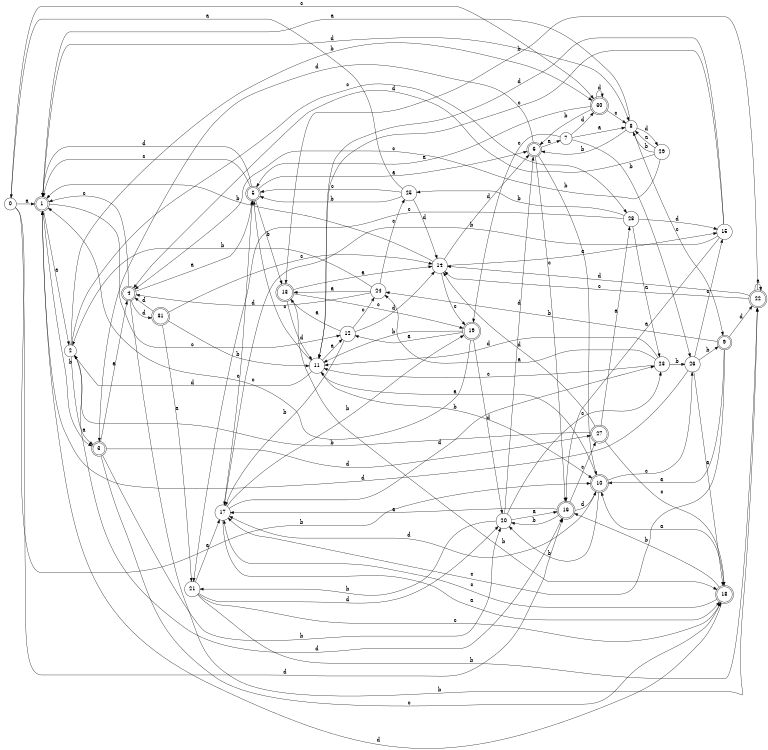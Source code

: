 digraph n26_9 {
__start0 [label="" shape="none"];

rankdir=LR;
size="8,5";

s0 [style="filled", color="black", fillcolor="white" shape="circle", label="0"];
s1 [style="rounded,filled", color="black", fillcolor="white" shape="doublecircle", label="1"];
s2 [style="filled", color="black", fillcolor="white" shape="circle", label="2"];
s3 [style="rounded,filled", color="black", fillcolor="white" shape="doublecircle", label="3"];
s4 [style="rounded,filled", color="black", fillcolor="white" shape="doublecircle", label="4"];
s5 [style="rounded,filled", color="black", fillcolor="white" shape="doublecircle", label="5"];
s6 [style="rounded,filled", color="black", fillcolor="white" shape="doublecircle", label="6"];
s7 [style="filled", color="black", fillcolor="white" shape="circle", label="7"];
s8 [style="filled", color="black", fillcolor="white" shape="circle", label="8"];
s9 [style="rounded,filled", color="black", fillcolor="white" shape="doublecircle", label="9"];
s10 [style="rounded,filled", color="black", fillcolor="white" shape="doublecircle", label="10"];
s11 [style="filled", color="black", fillcolor="white" shape="circle", label="11"];
s12 [style="filled", color="black", fillcolor="white" shape="circle", label="12"];
s13 [style="rounded,filled", color="black", fillcolor="white" shape="doublecircle", label="13"];
s14 [style="filled", color="black", fillcolor="white" shape="circle", label="14"];
s15 [style="filled", color="black", fillcolor="white" shape="circle", label="15"];
s16 [style="rounded,filled", color="black", fillcolor="white" shape="doublecircle", label="16"];
s17 [style="filled", color="black", fillcolor="white" shape="circle", label="17"];
s18 [style="rounded,filled", color="black", fillcolor="white" shape="doublecircle", label="18"];
s19 [style="rounded,filled", color="black", fillcolor="white" shape="doublecircle", label="19"];
s20 [style="filled", color="black", fillcolor="white" shape="circle", label="20"];
s21 [style="filled", color="black", fillcolor="white" shape="circle", label="21"];
s22 [style="rounded,filled", color="black", fillcolor="white" shape="doublecircle", label="22"];
s23 [style="filled", color="black", fillcolor="white" shape="circle", label="23"];
s24 [style="filled", color="black", fillcolor="white" shape="circle", label="24"];
s25 [style="filled", color="black", fillcolor="white" shape="circle", label="25"];
s26 [style="filled", color="black", fillcolor="white" shape="circle", label="26"];
s27 [style="rounded,filled", color="black", fillcolor="white" shape="doublecircle", label="27"];
s28 [style="filled", color="black", fillcolor="white" shape="circle", label="28"];
s29 [style="filled", color="black", fillcolor="white" shape="circle", label="29"];
s30 [style="rounded,filled", color="black", fillcolor="white" shape="doublecircle", label="30"];
s31 [style="rounded,filled", color="black", fillcolor="white" shape="doublecircle", label="31"];
s0 -> s1 [label="a"];
s0 -> s10 [label="b"];
s0 -> s30 [label="c"];
s0 -> s16 [label="d"];
s1 -> s2 [label="a"];
s1 -> s3 [label="b"];
s1 -> s12 [label="c"];
s1 -> s8 [label="d"];
s2 -> s3 [label="a"];
s2 -> s30 [label="b"];
s2 -> s28 [label="c"];
s2 -> s16 [label="d"];
s3 -> s4 [label="a"];
s3 -> s20 [label="b"];
s3 -> s18 [label="c"];
s3 -> s27 [label="d"];
s4 -> s5 [label="a"];
s4 -> s22 [label="b"];
s4 -> s1 [label="c"];
s4 -> s31 [label="d"];
s5 -> s6 [label="a"];
s5 -> s13 [label="b"];
s5 -> s1 [label="c"];
s5 -> s1 [label="d"];
s6 -> s7 [label="a"];
s6 -> s10 [label="b"];
s6 -> s16 [label="c"];
s6 -> s3 [label="d"];
s7 -> s8 [label="a"];
s7 -> s26 [label="b"];
s7 -> s19 [label="c"];
s7 -> s30 [label="d"];
s8 -> s1 [label="a"];
s8 -> s6 [label="b"];
s8 -> s9 [label="c"];
s8 -> s29 [label="d"];
s9 -> s10 [label="a"];
s9 -> s24 [label="b"];
s9 -> s17 [label="c"];
s9 -> s22 [label="d"];
s10 -> s11 [label="a"];
s10 -> s20 [label="b"];
s10 -> s26 [label="c"];
s10 -> s17 [label="d"];
s11 -> s12 [label="a"];
s11 -> s10 [label="b"];
s11 -> s5 [label="c"];
s11 -> s2 [label="d"];
s12 -> s13 [label="a"];
s12 -> s17 [label="b"];
s12 -> s24 [label="c"];
s12 -> s14 [label="d"];
s13 -> s14 [label="a"];
s13 -> s18 [label="b"];
s13 -> s19 [label="c"];
s13 -> s11 [label="d"];
s14 -> s15 [label="a"];
s14 -> s1 [label="b"];
s14 -> s19 [label="c"];
s14 -> s6 [label="d"];
s15 -> s16 [label="a"];
s15 -> s17 [label="b"];
s15 -> s11 [label="c"];
s15 -> s11 [label="d"];
s16 -> s17 [label="a"];
s16 -> s20 [label="b"];
s16 -> s27 [label="c"];
s16 -> s10 [label="d"];
s17 -> s18 [label="a"];
s17 -> s19 [label="b"];
s17 -> s5 [label="c"];
s17 -> s23 [label="d"];
s18 -> s10 [label="a"];
s18 -> s16 [label="b"];
s18 -> s17 [label="c"];
s18 -> s1 [label="d"];
s19 -> s12 [label="a"];
s19 -> s11 [label="b"];
s19 -> s1 [label="c"];
s19 -> s20 [label="d"];
s20 -> s16 [label="a"];
s20 -> s21 [label="b"];
s20 -> s23 [label="c"];
s20 -> s6 [label="d"];
s21 -> s17 [label="a"];
s21 -> s22 [label="b"];
s21 -> s18 [label="c"];
s21 -> s20 [label="d"];
s22 -> s22 [label="a"];
s22 -> s13 [label="b"];
s22 -> s14 [label="c"];
s22 -> s14 [label="d"];
s23 -> s24 [label="a"];
s23 -> s26 [label="b"];
s23 -> s11 [label="c"];
s23 -> s11 [label="d"];
s24 -> s13 [label="a"];
s24 -> s2 [label="b"];
s24 -> s25 [label="c"];
s24 -> s4 [label="d"];
s25 -> s0 [label="a"];
s25 -> s5 [label="b"];
s25 -> s5 [label="c"];
s25 -> s14 [label="d"];
s26 -> s18 [label="a"];
s26 -> s9 [label="b"];
s26 -> s15 [label="c"];
s26 -> s1 [label="d"];
s27 -> s28 [label="a"];
s27 -> s2 [label="b"];
s27 -> s18 [label="c"];
s27 -> s14 [label="d"];
s28 -> s23 [label="a"];
s28 -> s25 [label="b"];
s28 -> s21 [label="c"];
s28 -> s15 [label="d"];
s29 -> s8 [label="a"];
s29 -> s8 [label="b"];
s29 -> s4 [label="c"];
s29 -> s4 [label="d"];
s30 -> s5 [label="a"];
s30 -> s6 [label="b"];
s30 -> s8 [label="c"];
s30 -> s30 [label="d"];
s31 -> s21 [label="a"];
s31 -> s11 [label="b"];
s31 -> s14 [label="c"];
s31 -> s4 [label="d"];

}